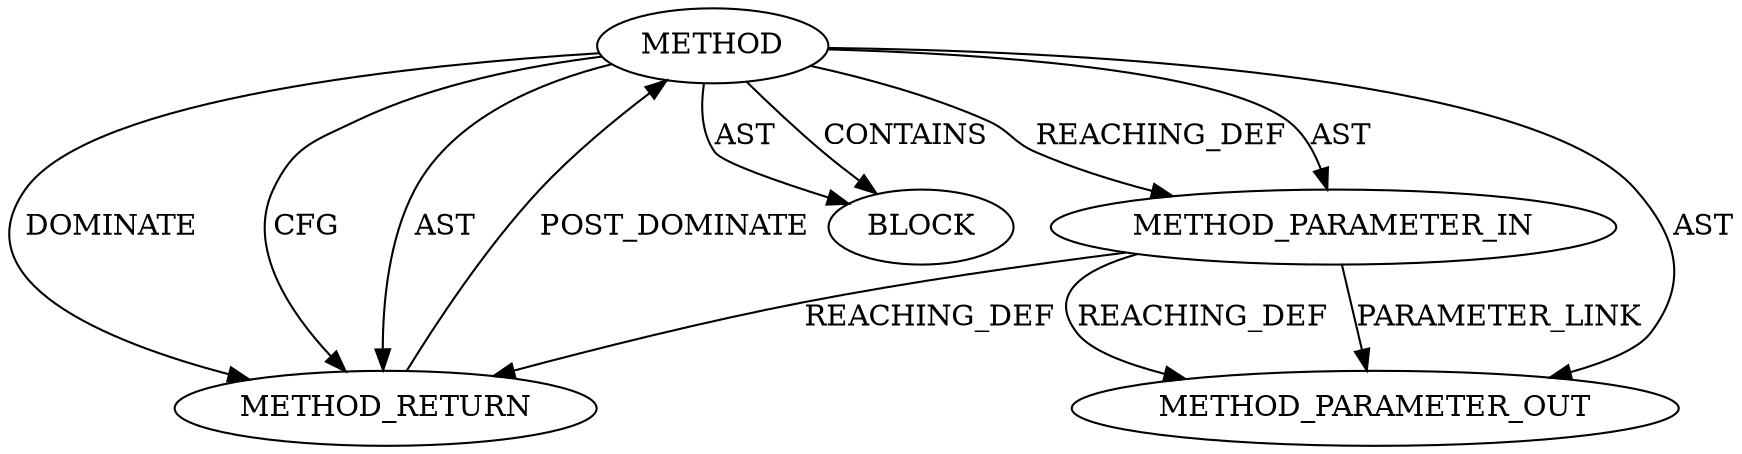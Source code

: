 digraph {
  19967 [label=METHOD AST_PARENT_TYPE="NAMESPACE_BLOCK" AST_PARENT_FULL_NAME="<global>" ORDER=0 CODE="<empty>" FULL_NAME="spin_unlock_irq" IS_EXTERNAL=true FILENAME="<empty>" SIGNATURE="" NAME="spin_unlock_irq"]
  19970 [label=METHOD_RETURN ORDER=2 CODE="RET" TYPE_FULL_NAME="ANY" EVALUATION_STRATEGY="BY_VALUE"]
  21998 [label=METHOD_PARAMETER_OUT ORDER=1 CODE="p1" IS_VARIADIC=false TYPE_FULL_NAME="ANY" EVALUATION_STRATEGY="BY_VALUE" INDEX=1 NAME="p1"]
  19969 [label=BLOCK ORDER=1 ARGUMENT_INDEX=1 CODE="<empty>" TYPE_FULL_NAME="ANY"]
  19968 [label=METHOD_PARAMETER_IN ORDER=1 CODE="p1" IS_VARIADIC=false TYPE_FULL_NAME="ANY" EVALUATION_STRATEGY="BY_VALUE" INDEX=1 NAME="p1"]
  19967 -> 19968 [label=REACHING_DEF VARIABLE=""]
  19967 -> 19969 [label=AST ]
  19967 -> 19968 [label=AST ]
  19967 -> 19970 [label=DOMINATE ]
  19968 -> 19970 [label=REACHING_DEF VARIABLE="p1"]
  19967 -> 19970 [label=CFG ]
  19967 -> 19970 [label=AST ]
  19967 -> 21998 [label=AST ]
  19970 -> 19967 [label=POST_DOMINATE ]
  19967 -> 19969 [label=CONTAINS ]
  19968 -> 21998 [label=REACHING_DEF VARIABLE="p1"]
  19968 -> 21998 [label=PARAMETER_LINK ]
}
